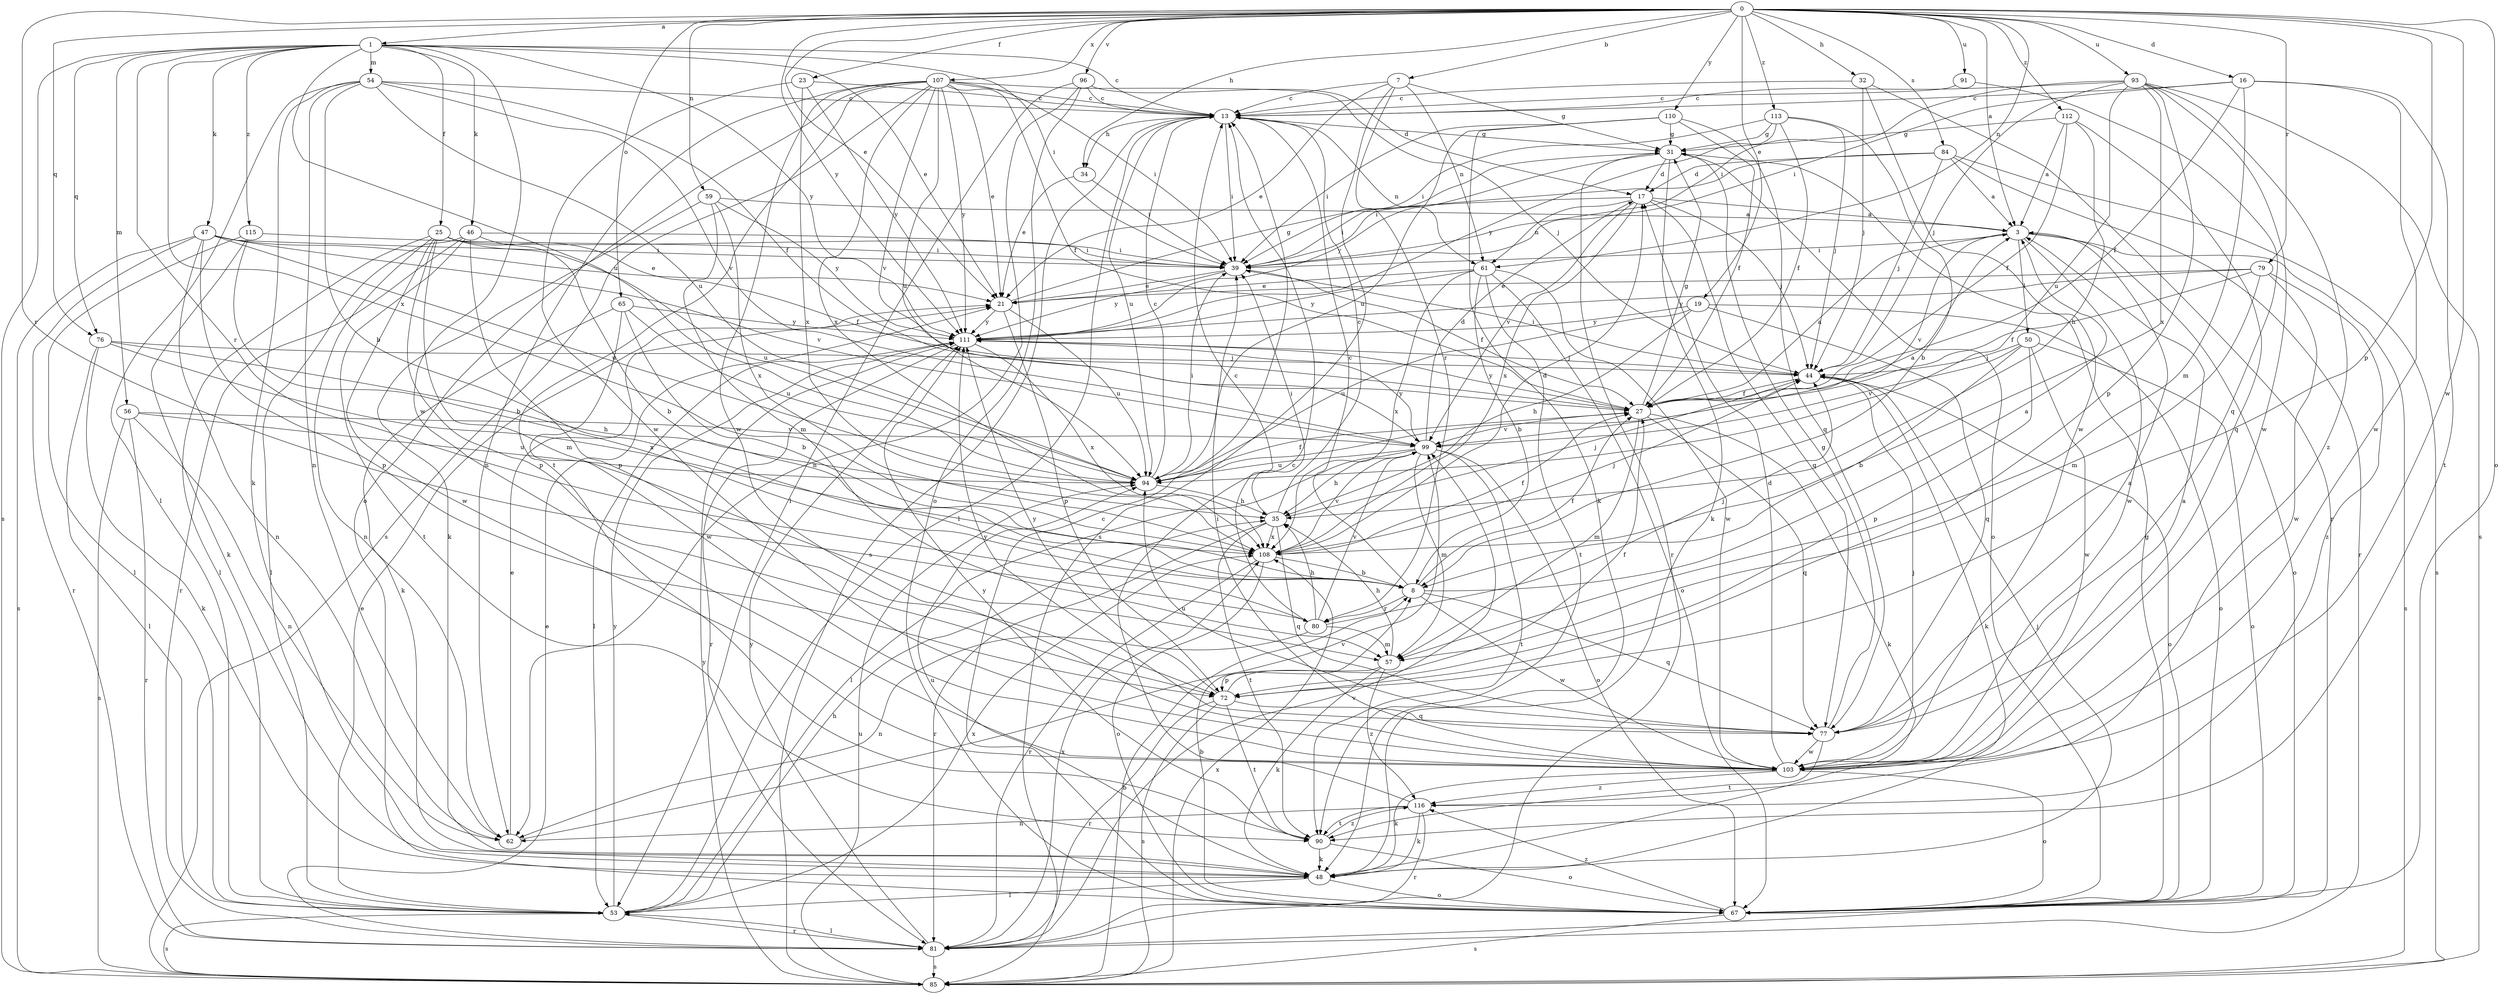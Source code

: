 strict digraph  {
0;
1;
3;
7;
8;
13;
16;
17;
19;
21;
23;
25;
27;
31;
32;
34;
35;
39;
44;
46;
47;
48;
50;
53;
54;
56;
57;
59;
61;
62;
65;
67;
72;
76;
77;
79;
80;
81;
84;
85;
90;
91;
93;
94;
96;
99;
103;
107;
108;
110;
111;
112;
113;
115;
116;
0 -> 1  [label=a];
0 -> 3  [label=a];
0 -> 7  [label=b];
0 -> 16  [label=d];
0 -> 19  [label=e];
0 -> 21  [label=e];
0 -> 23  [label=f];
0 -> 32  [label=h];
0 -> 34  [label=h];
0 -> 59  [label=n];
0 -> 61  [label=n];
0 -> 65  [label=o];
0 -> 67  [label=o];
0 -> 72  [label=p];
0 -> 76  [label=q];
0 -> 79  [label=r];
0 -> 80  [label=r];
0 -> 84  [label=s];
0 -> 91  [label=u];
0 -> 93  [label=u];
0 -> 96  [label=v];
0 -> 103  [label=w];
0 -> 107  [label=x];
0 -> 110  [label=y];
0 -> 111  [label=y];
0 -> 112  [label=z];
0 -> 113  [label=z];
1 -> 13  [label=c];
1 -> 21  [label=e];
1 -> 25  [label=f];
1 -> 39  [label=i];
1 -> 46  [label=k];
1 -> 47  [label=k];
1 -> 54  [label=m];
1 -> 56  [label=m];
1 -> 76  [label=q];
1 -> 80  [label=r];
1 -> 85  [label=s];
1 -> 94  [label=u];
1 -> 103  [label=w];
1 -> 108  [label=x];
1 -> 111  [label=y];
1 -> 115  [label=z];
3 -> 39  [label=i];
3 -> 50  [label=l];
3 -> 67  [label=o];
3 -> 85  [label=s];
3 -> 99  [label=v];
3 -> 103  [label=w];
7 -> 13  [label=c];
7 -> 21  [label=e];
7 -> 31  [label=g];
7 -> 61  [label=n];
7 -> 80  [label=r];
7 -> 85  [label=s];
8 -> 3  [label=a];
8 -> 13  [label=c];
8 -> 27  [label=f];
8 -> 77  [label=q];
8 -> 80  [label=r];
8 -> 103  [label=w];
13 -> 31  [label=g];
13 -> 34  [label=h];
13 -> 39  [label=i];
13 -> 53  [label=l];
13 -> 61  [label=n];
13 -> 85  [label=s];
13 -> 94  [label=u];
16 -> 13  [label=c];
16 -> 27  [label=f];
16 -> 39  [label=i];
16 -> 57  [label=m];
16 -> 90  [label=t];
16 -> 103  [label=w];
17 -> 3  [label=a];
17 -> 39  [label=i];
17 -> 44  [label=j];
17 -> 61  [label=n];
17 -> 77  [label=q];
17 -> 99  [label=v];
17 -> 108  [label=x];
19 -> 35  [label=h];
19 -> 67  [label=o];
19 -> 77  [label=q];
19 -> 94  [label=u];
19 -> 111  [label=y];
21 -> 31  [label=g];
21 -> 72  [label=p];
21 -> 94  [label=u];
21 -> 111  [label=y];
23 -> 13  [label=c];
23 -> 103  [label=w];
23 -> 108  [label=x];
23 -> 111  [label=y];
25 -> 27  [label=f];
25 -> 39  [label=i];
25 -> 53  [label=l];
25 -> 57  [label=m];
25 -> 62  [label=n];
25 -> 72  [label=p];
25 -> 94  [label=u];
25 -> 103  [label=w];
27 -> 3  [label=a];
27 -> 31  [label=g];
27 -> 48  [label=k];
27 -> 57  [label=m];
27 -> 77  [label=q];
27 -> 99  [label=v];
27 -> 111  [label=y];
31 -> 17  [label=d];
31 -> 48  [label=k];
31 -> 67  [label=o];
31 -> 81  [label=r];
31 -> 111  [label=y];
32 -> 13  [label=c];
32 -> 44  [label=j];
32 -> 81  [label=r];
32 -> 103  [label=w];
34 -> 21  [label=e];
34 -> 39  [label=i];
35 -> 13  [label=c];
35 -> 39  [label=i];
35 -> 44  [label=j];
35 -> 77  [label=q];
35 -> 81  [label=r];
35 -> 90  [label=t];
35 -> 108  [label=x];
39 -> 21  [label=e];
39 -> 27  [label=f];
39 -> 111  [label=y];
44 -> 27  [label=f];
44 -> 39  [label=i];
44 -> 48  [label=k];
44 -> 67  [label=o];
46 -> 8  [label=b];
46 -> 39  [label=i];
46 -> 53  [label=l];
46 -> 72  [label=p];
46 -> 81  [label=r];
46 -> 90  [label=t];
47 -> 21  [label=e];
47 -> 39  [label=i];
47 -> 62  [label=n];
47 -> 72  [label=p];
47 -> 81  [label=r];
47 -> 85  [label=s];
47 -> 94  [label=u];
47 -> 99  [label=v];
48 -> 44  [label=j];
48 -> 53  [label=l];
48 -> 67  [label=o];
48 -> 94  [label=u];
50 -> 8  [label=b];
50 -> 44  [label=j];
50 -> 67  [label=o];
50 -> 72  [label=p];
50 -> 99  [label=v];
50 -> 103  [label=w];
53 -> 21  [label=e];
53 -> 35  [label=h];
53 -> 81  [label=r];
53 -> 85  [label=s];
53 -> 108  [label=x];
53 -> 111  [label=y];
54 -> 8  [label=b];
54 -> 13  [label=c];
54 -> 27  [label=f];
54 -> 48  [label=k];
54 -> 53  [label=l];
54 -> 62  [label=n];
54 -> 94  [label=u];
54 -> 99  [label=v];
56 -> 62  [label=n];
56 -> 81  [label=r];
56 -> 85  [label=s];
56 -> 94  [label=u];
56 -> 99  [label=v];
57 -> 35  [label=h];
57 -> 48  [label=k];
57 -> 72  [label=p];
57 -> 116  [label=z];
59 -> 3  [label=a];
59 -> 48  [label=k];
59 -> 57  [label=m];
59 -> 108  [label=x];
59 -> 111  [label=y];
61 -> 8  [label=b];
61 -> 21  [label=e];
61 -> 67  [label=o];
61 -> 90  [label=t];
61 -> 103  [label=w];
61 -> 108  [label=x];
61 -> 111  [label=y];
62 -> 21  [label=e];
62 -> 99  [label=v];
65 -> 8  [label=b];
65 -> 48  [label=k];
65 -> 94  [label=u];
65 -> 103  [label=w];
65 -> 111  [label=y];
67 -> 8  [label=b];
67 -> 13  [label=c];
67 -> 31  [label=g];
67 -> 85  [label=s];
67 -> 116  [label=z];
72 -> 27  [label=f];
72 -> 77  [label=q];
72 -> 81  [label=r];
72 -> 85  [label=s];
72 -> 90  [label=t];
72 -> 111  [label=y];
76 -> 35  [label=h];
76 -> 44  [label=j];
76 -> 48  [label=k];
76 -> 53  [label=l];
76 -> 108  [label=x];
77 -> 3  [label=a];
77 -> 31  [label=g];
77 -> 90  [label=t];
77 -> 94  [label=u];
77 -> 103  [label=w];
77 -> 111  [label=y];
79 -> 21  [label=e];
79 -> 27  [label=f];
79 -> 57  [label=m];
79 -> 103  [label=w];
79 -> 111  [label=y];
79 -> 116  [label=z];
80 -> 13  [label=c];
80 -> 35  [label=h];
80 -> 44  [label=j];
80 -> 57  [label=m];
80 -> 62  [label=n];
80 -> 99  [label=v];
81 -> 21  [label=e];
81 -> 53  [label=l];
81 -> 85  [label=s];
81 -> 99  [label=v];
81 -> 108  [label=x];
81 -> 111  [label=y];
84 -> 3  [label=a];
84 -> 17  [label=d];
84 -> 39  [label=i];
84 -> 44  [label=j];
84 -> 81  [label=r];
84 -> 85  [label=s];
85 -> 8  [label=b];
85 -> 94  [label=u];
85 -> 108  [label=x];
85 -> 111  [label=y];
90 -> 48  [label=k];
90 -> 67  [label=o];
90 -> 111  [label=y];
90 -> 116  [label=z];
91 -> 13  [label=c];
91 -> 77  [label=q];
93 -> 13  [label=c];
93 -> 39  [label=i];
93 -> 44  [label=j];
93 -> 72  [label=p];
93 -> 85  [label=s];
93 -> 94  [label=u];
93 -> 103  [label=w];
93 -> 108  [label=x];
93 -> 116  [label=z];
94 -> 3  [label=a];
94 -> 13  [label=c];
94 -> 27  [label=f];
94 -> 35  [label=h];
94 -> 39  [label=i];
96 -> 13  [label=c];
96 -> 17  [label=d];
96 -> 53  [label=l];
96 -> 62  [label=n];
96 -> 67  [label=o];
99 -> 17  [label=d];
99 -> 35  [label=h];
99 -> 53  [label=l];
99 -> 57  [label=m];
99 -> 67  [label=o];
99 -> 90  [label=t];
99 -> 94  [label=u];
99 -> 111  [label=y];
103 -> 3  [label=a];
103 -> 17  [label=d];
103 -> 39  [label=i];
103 -> 44  [label=j];
103 -> 48  [label=k];
103 -> 67  [label=o];
103 -> 116  [label=z];
107 -> 13  [label=c];
107 -> 21  [label=e];
107 -> 27  [label=f];
107 -> 39  [label=i];
107 -> 44  [label=j];
107 -> 62  [label=n];
107 -> 67  [label=o];
107 -> 85  [label=s];
107 -> 90  [label=t];
107 -> 94  [label=u];
107 -> 99  [label=v];
107 -> 103  [label=w];
107 -> 108  [label=x];
107 -> 111  [label=y];
108 -> 8  [label=b];
108 -> 17  [label=d];
108 -> 27  [label=f];
108 -> 44  [label=j];
108 -> 67  [label=o];
108 -> 81  [label=r];
108 -> 99  [label=v];
110 -> 27  [label=f];
110 -> 31  [label=g];
110 -> 39  [label=i];
110 -> 48  [label=k];
110 -> 77  [label=q];
110 -> 94  [label=u];
111 -> 44  [label=j];
111 -> 53  [label=l];
111 -> 81  [label=r];
111 -> 108  [label=x];
112 -> 3  [label=a];
112 -> 27  [label=f];
112 -> 31  [label=g];
112 -> 35  [label=h];
112 -> 77  [label=q];
113 -> 8  [label=b];
113 -> 27  [label=f];
113 -> 31  [label=g];
113 -> 39  [label=i];
113 -> 44  [label=j];
113 -> 111  [label=y];
115 -> 8  [label=b];
115 -> 39  [label=i];
115 -> 48  [label=k];
115 -> 53  [label=l];
116 -> 13  [label=c];
116 -> 48  [label=k];
116 -> 62  [label=n];
116 -> 81  [label=r];
116 -> 90  [label=t];
}
